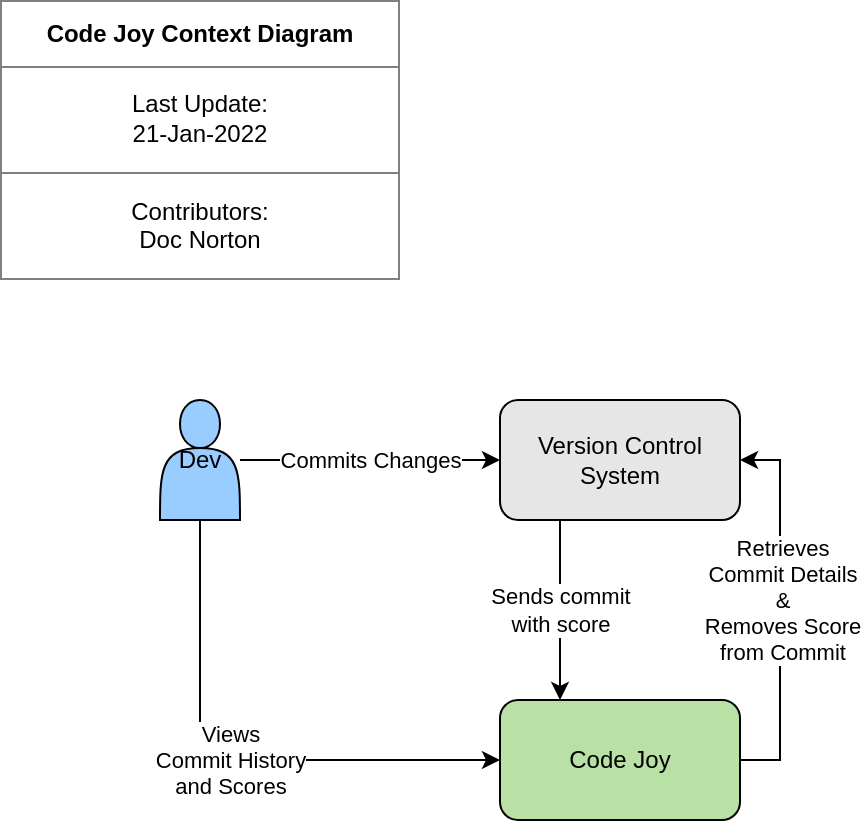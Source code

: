 <mxfile version="16.4.0" type="device"><diagram id="hu2nBNi4TgI4DzjEsfjK" name="Page-1"><mxGraphModel dx="1106" dy="822" grid="1" gridSize="10" guides="1" tooltips="1" connect="1" arrows="1" fold="1" page="1" pageScale="1" pageWidth="850" pageHeight="1100" math="0" shadow="0"><root><mxCell id="0"/><mxCell id="1" parent="0"/><mxCell id="axlB4qrG-G2cki-WITCk-5" value="Commits Changes" style="edgeStyle=orthogonalEdgeStyle;rounded=0;orthogonalLoop=1;jettySize=auto;html=1;" edge="1" parent="1" source="axlB4qrG-G2cki-WITCk-1" target="axlB4qrG-G2cki-WITCk-2"><mxGeometry relative="1" as="geometry"/></mxCell><mxCell id="axlB4qrG-G2cki-WITCk-16" value="Views&lt;br&gt;Commit History&lt;br&gt;and Scores" style="edgeStyle=orthogonalEdgeStyle;rounded=0;orthogonalLoop=1;jettySize=auto;html=1;entryX=0;entryY=0.5;entryDx=0;entryDy=0;exitX=0.5;exitY=1;exitDx=0;exitDy=0;" edge="1" parent="1" source="axlB4qrG-G2cki-WITCk-1" target="axlB4qrG-G2cki-WITCk-3"><mxGeometry relative="1" as="geometry"/></mxCell><mxCell id="axlB4qrG-G2cki-WITCk-1" value="Dev" style="shape=actor;whiteSpace=wrap;html=1;fillColor=#99CCFF;" vertex="1" parent="1"><mxGeometry x="120" y="240" width="40" height="60" as="geometry"/></mxCell><mxCell id="axlB4qrG-G2cki-WITCk-15" value="Sends commit&lt;br&gt;with score" style="edgeStyle=orthogonalEdgeStyle;rounded=0;orthogonalLoop=1;jettySize=auto;html=1;exitX=0.25;exitY=1;exitDx=0;exitDy=0;entryX=0.25;entryY=0;entryDx=0;entryDy=0;" edge="1" parent="1" source="axlB4qrG-G2cki-WITCk-2" target="axlB4qrG-G2cki-WITCk-3"><mxGeometry relative="1" as="geometry"/></mxCell><mxCell id="axlB4qrG-G2cki-WITCk-2" value="Version Control System" style="rounded=1;whiteSpace=wrap;html=1;fillColor=#E6E6E6;" vertex="1" parent="1"><mxGeometry x="290" y="240" width="120" height="60" as="geometry"/></mxCell><mxCell id="axlB4qrG-G2cki-WITCk-17" style="edgeStyle=orthogonalEdgeStyle;rounded=0;orthogonalLoop=1;jettySize=auto;html=1;entryX=1;entryY=0.5;entryDx=0;entryDy=0;exitX=1;exitY=0.5;exitDx=0;exitDy=0;" edge="1" parent="1" source="axlB4qrG-G2cki-WITCk-3" target="axlB4qrG-G2cki-WITCk-2"><mxGeometry relative="1" as="geometry"/></mxCell><mxCell id="axlB4qrG-G2cki-WITCk-18" value="Retrieves&lt;br&gt;Commit Details&lt;br&gt;&amp;amp;&lt;br&gt;Removes Score&lt;br&gt;from Commit" style="edgeLabel;html=1;align=center;verticalAlign=middle;resizable=0;points=[];" vertex="1" connectable="0" parent="axlB4qrG-G2cki-WITCk-17"><mxGeometry x="0.236" y="-1" relative="1" as="geometry"><mxPoint y="17" as="offset"/></mxGeometry></mxCell><mxCell id="axlB4qrG-G2cki-WITCk-3" value="Code Joy" style="rounded=1;whiteSpace=wrap;html=1;fillColor=#B9E0A5;" vertex="1" parent="1"><mxGeometry x="290" y="390" width="120" height="60" as="geometry"/></mxCell><mxCell id="axlB4qrG-G2cki-WITCk-13" value="&lt;table border=&quot;1&quot; width=&quot;100%&quot; cellpadding=&quot;4&quot; style=&quot;width: 100% ; height: 100% ; border-collapse: collapse&quot;&gt;&lt;tbody&gt;&lt;tr&gt;&lt;th align=&quot;center&quot;&gt;&lt;b&gt;Code Joy Context Diagram&lt;/b&gt;&lt;/th&gt;&lt;/tr&gt;&lt;tr&gt;&lt;td align=&quot;center&quot;&gt;Last Update:&lt;br&gt;21-Jan-2022&lt;/td&gt;&lt;/tr&gt;&lt;tr&gt;&lt;td align=&quot;center&quot;&gt;Contributors:&lt;br&gt;Doc Norton&lt;/td&gt;&lt;/tr&gt;&lt;/tbody&gt;&lt;/table&gt;" style="text;html=1;strokeColor=none;fillColor=none;overflow=fill;" vertex="1" parent="1"><mxGeometry x="40" y="40" width="200" height="140" as="geometry"/></mxCell></root></mxGraphModel></diagram></mxfile>